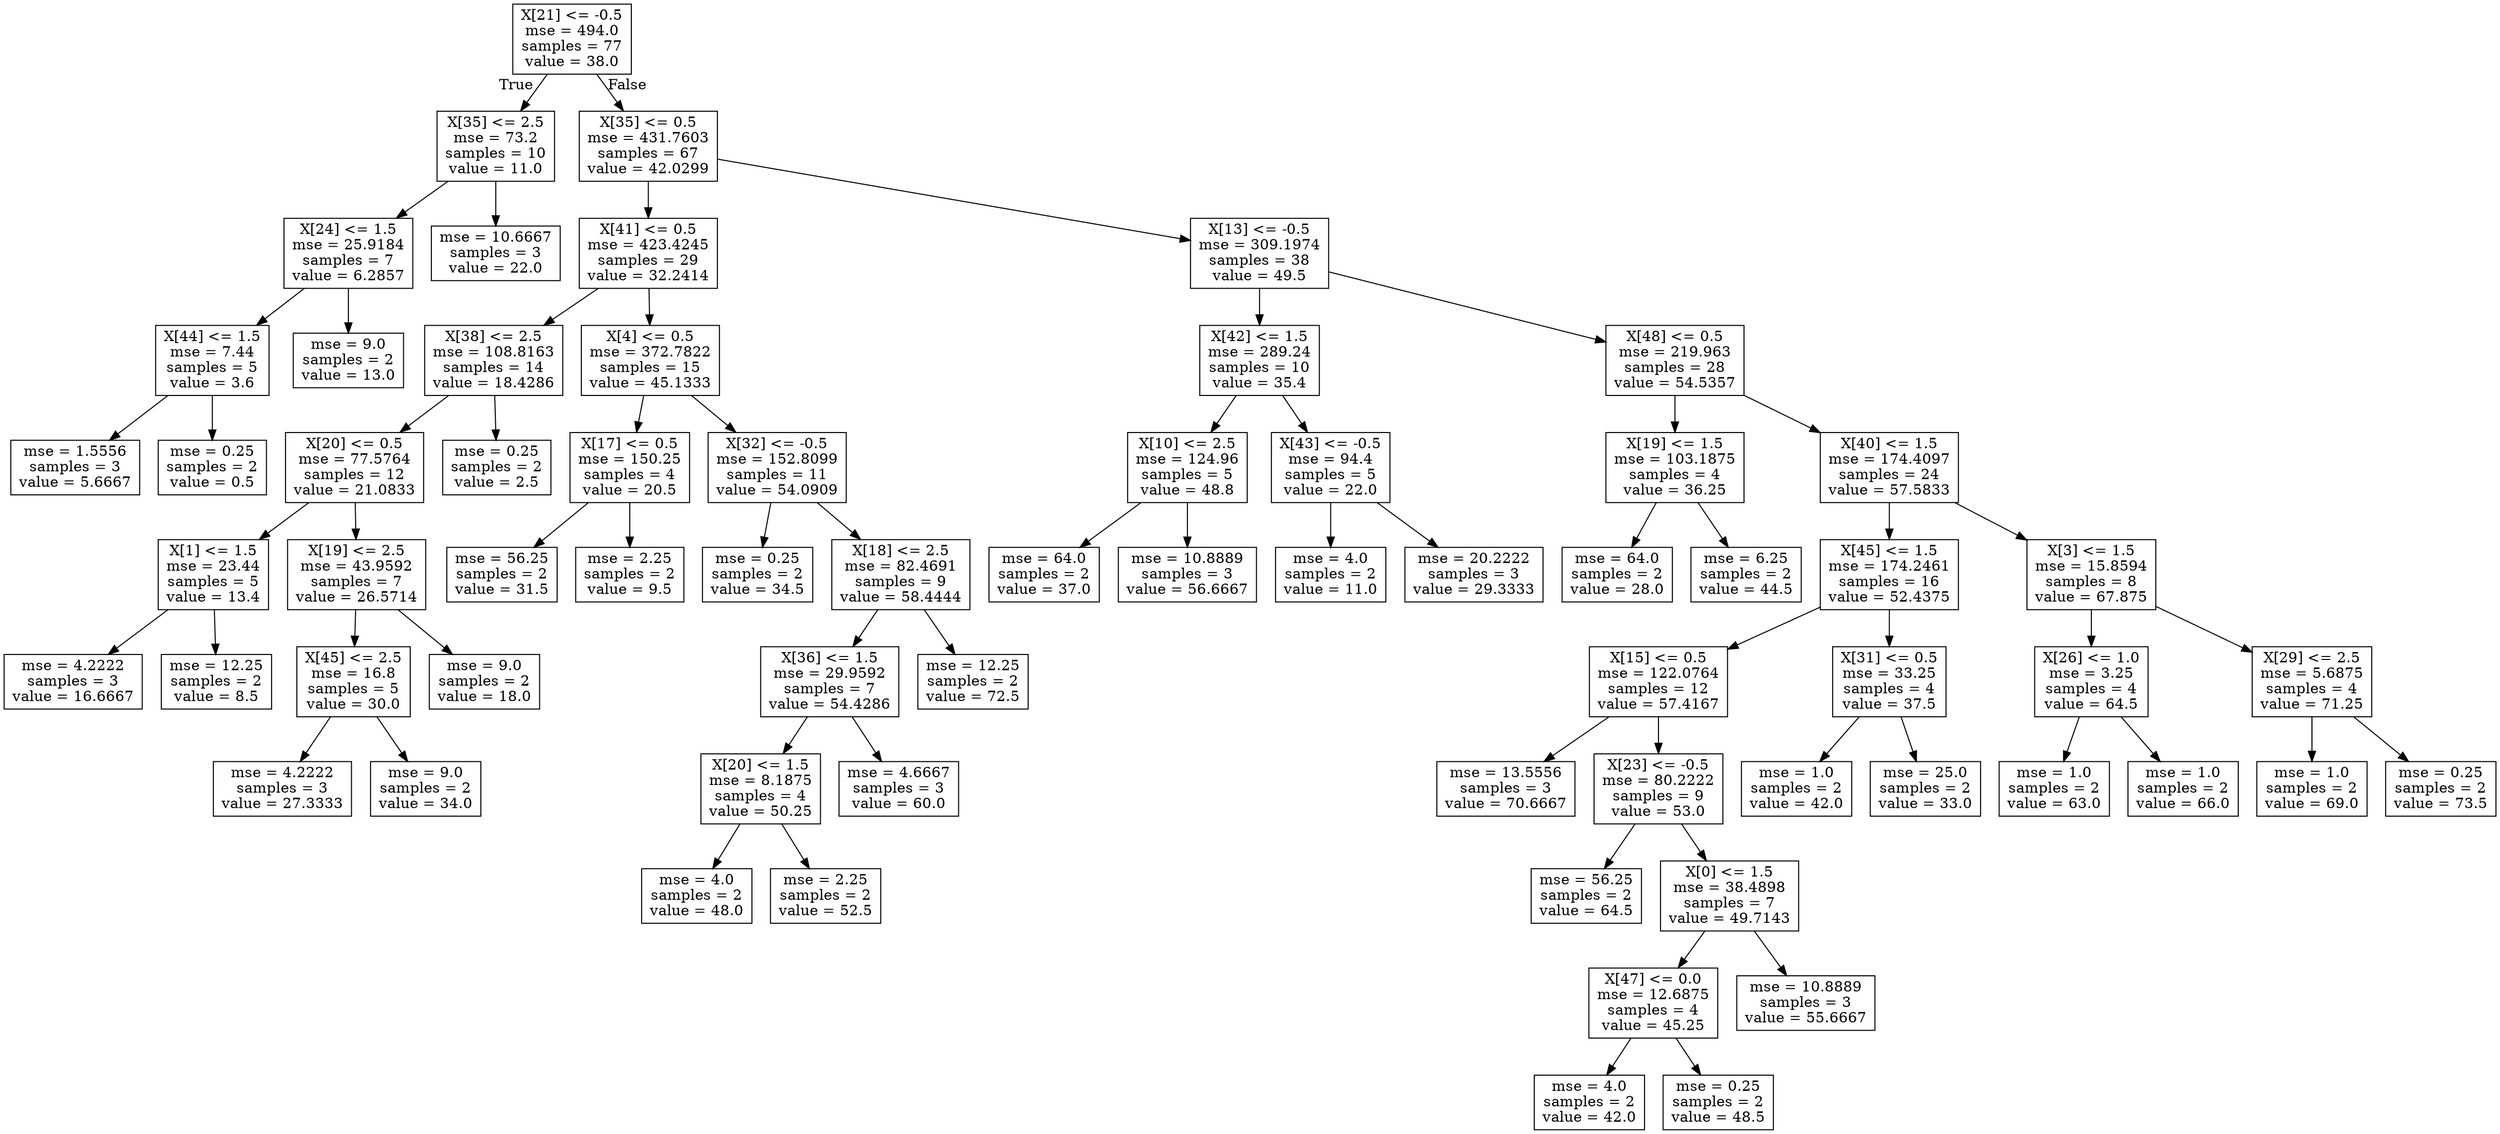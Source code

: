 digraph Tree {
node [shape=box] ;
0 [label="X[21] <= -0.5\nmse = 494.0\nsamples = 77\nvalue = 38.0"] ;
1 [label="X[35] <= 2.5\nmse = 73.2\nsamples = 10\nvalue = 11.0"] ;
0 -> 1 [labeldistance=2.5, labelangle=45, headlabel="True"] ;
2 [label="X[24] <= 1.5\nmse = 25.9184\nsamples = 7\nvalue = 6.2857"] ;
1 -> 2 ;
3 [label="X[44] <= 1.5\nmse = 7.44\nsamples = 5\nvalue = 3.6"] ;
2 -> 3 ;
4 [label="mse = 1.5556\nsamples = 3\nvalue = 5.6667"] ;
3 -> 4 ;
5 [label="mse = 0.25\nsamples = 2\nvalue = 0.5"] ;
3 -> 5 ;
6 [label="mse = 9.0\nsamples = 2\nvalue = 13.0"] ;
2 -> 6 ;
7 [label="mse = 10.6667\nsamples = 3\nvalue = 22.0"] ;
1 -> 7 ;
8 [label="X[35] <= 0.5\nmse = 431.7603\nsamples = 67\nvalue = 42.0299"] ;
0 -> 8 [labeldistance=2.5, labelangle=-45, headlabel="False"] ;
9 [label="X[41] <= 0.5\nmse = 423.4245\nsamples = 29\nvalue = 32.2414"] ;
8 -> 9 ;
10 [label="X[38] <= 2.5\nmse = 108.8163\nsamples = 14\nvalue = 18.4286"] ;
9 -> 10 ;
11 [label="X[20] <= 0.5\nmse = 77.5764\nsamples = 12\nvalue = 21.0833"] ;
10 -> 11 ;
12 [label="X[1] <= 1.5\nmse = 23.44\nsamples = 5\nvalue = 13.4"] ;
11 -> 12 ;
13 [label="mse = 4.2222\nsamples = 3\nvalue = 16.6667"] ;
12 -> 13 ;
14 [label="mse = 12.25\nsamples = 2\nvalue = 8.5"] ;
12 -> 14 ;
15 [label="X[19] <= 2.5\nmse = 43.9592\nsamples = 7\nvalue = 26.5714"] ;
11 -> 15 ;
16 [label="X[45] <= 2.5\nmse = 16.8\nsamples = 5\nvalue = 30.0"] ;
15 -> 16 ;
17 [label="mse = 4.2222\nsamples = 3\nvalue = 27.3333"] ;
16 -> 17 ;
18 [label="mse = 9.0\nsamples = 2\nvalue = 34.0"] ;
16 -> 18 ;
19 [label="mse = 9.0\nsamples = 2\nvalue = 18.0"] ;
15 -> 19 ;
20 [label="mse = 0.25\nsamples = 2\nvalue = 2.5"] ;
10 -> 20 ;
21 [label="X[4] <= 0.5\nmse = 372.7822\nsamples = 15\nvalue = 45.1333"] ;
9 -> 21 ;
22 [label="X[17] <= 0.5\nmse = 150.25\nsamples = 4\nvalue = 20.5"] ;
21 -> 22 ;
23 [label="mse = 56.25\nsamples = 2\nvalue = 31.5"] ;
22 -> 23 ;
24 [label="mse = 2.25\nsamples = 2\nvalue = 9.5"] ;
22 -> 24 ;
25 [label="X[32] <= -0.5\nmse = 152.8099\nsamples = 11\nvalue = 54.0909"] ;
21 -> 25 ;
26 [label="mse = 0.25\nsamples = 2\nvalue = 34.5"] ;
25 -> 26 ;
27 [label="X[18] <= 2.5\nmse = 82.4691\nsamples = 9\nvalue = 58.4444"] ;
25 -> 27 ;
28 [label="X[36] <= 1.5\nmse = 29.9592\nsamples = 7\nvalue = 54.4286"] ;
27 -> 28 ;
29 [label="X[20] <= 1.5\nmse = 8.1875\nsamples = 4\nvalue = 50.25"] ;
28 -> 29 ;
30 [label="mse = 4.0\nsamples = 2\nvalue = 48.0"] ;
29 -> 30 ;
31 [label="mse = 2.25\nsamples = 2\nvalue = 52.5"] ;
29 -> 31 ;
32 [label="mse = 4.6667\nsamples = 3\nvalue = 60.0"] ;
28 -> 32 ;
33 [label="mse = 12.25\nsamples = 2\nvalue = 72.5"] ;
27 -> 33 ;
34 [label="X[13] <= -0.5\nmse = 309.1974\nsamples = 38\nvalue = 49.5"] ;
8 -> 34 ;
35 [label="X[42] <= 1.5\nmse = 289.24\nsamples = 10\nvalue = 35.4"] ;
34 -> 35 ;
36 [label="X[10] <= 2.5\nmse = 124.96\nsamples = 5\nvalue = 48.8"] ;
35 -> 36 ;
37 [label="mse = 64.0\nsamples = 2\nvalue = 37.0"] ;
36 -> 37 ;
38 [label="mse = 10.8889\nsamples = 3\nvalue = 56.6667"] ;
36 -> 38 ;
39 [label="X[43] <= -0.5\nmse = 94.4\nsamples = 5\nvalue = 22.0"] ;
35 -> 39 ;
40 [label="mse = 4.0\nsamples = 2\nvalue = 11.0"] ;
39 -> 40 ;
41 [label="mse = 20.2222\nsamples = 3\nvalue = 29.3333"] ;
39 -> 41 ;
42 [label="X[48] <= 0.5\nmse = 219.963\nsamples = 28\nvalue = 54.5357"] ;
34 -> 42 ;
43 [label="X[19] <= 1.5\nmse = 103.1875\nsamples = 4\nvalue = 36.25"] ;
42 -> 43 ;
44 [label="mse = 64.0\nsamples = 2\nvalue = 28.0"] ;
43 -> 44 ;
45 [label="mse = 6.25\nsamples = 2\nvalue = 44.5"] ;
43 -> 45 ;
46 [label="X[40] <= 1.5\nmse = 174.4097\nsamples = 24\nvalue = 57.5833"] ;
42 -> 46 ;
47 [label="X[45] <= 1.5\nmse = 174.2461\nsamples = 16\nvalue = 52.4375"] ;
46 -> 47 ;
48 [label="X[15] <= 0.5\nmse = 122.0764\nsamples = 12\nvalue = 57.4167"] ;
47 -> 48 ;
49 [label="mse = 13.5556\nsamples = 3\nvalue = 70.6667"] ;
48 -> 49 ;
50 [label="X[23] <= -0.5\nmse = 80.2222\nsamples = 9\nvalue = 53.0"] ;
48 -> 50 ;
51 [label="mse = 56.25\nsamples = 2\nvalue = 64.5"] ;
50 -> 51 ;
52 [label="X[0] <= 1.5\nmse = 38.4898\nsamples = 7\nvalue = 49.7143"] ;
50 -> 52 ;
53 [label="X[47] <= 0.0\nmse = 12.6875\nsamples = 4\nvalue = 45.25"] ;
52 -> 53 ;
54 [label="mse = 4.0\nsamples = 2\nvalue = 42.0"] ;
53 -> 54 ;
55 [label="mse = 0.25\nsamples = 2\nvalue = 48.5"] ;
53 -> 55 ;
56 [label="mse = 10.8889\nsamples = 3\nvalue = 55.6667"] ;
52 -> 56 ;
57 [label="X[31] <= 0.5\nmse = 33.25\nsamples = 4\nvalue = 37.5"] ;
47 -> 57 ;
58 [label="mse = 1.0\nsamples = 2\nvalue = 42.0"] ;
57 -> 58 ;
59 [label="mse = 25.0\nsamples = 2\nvalue = 33.0"] ;
57 -> 59 ;
60 [label="X[3] <= 1.5\nmse = 15.8594\nsamples = 8\nvalue = 67.875"] ;
46 -> 60 ;
61 [label="X[26] <= 1.0\nmse = 3.25\nsamples = 4\nvalue = 64.5"] ;
60 -> 61 ;
62 [label="mse = 1.0\nsamples = 2\nvalue = 63.0"] ;
61 -> 62 ;
63 [label="mse = 1.0\nsamples = 2\nvalue = 66.0"] ;
61 -> 63 ;
64 [label="X[29] <= 2.5\nmse = 5.6875\nsamples = 4\nvalue = 71.25"] ;
60 -> 64 ;
65 [label="mse = 1.0\nsamples = 2\nvalue = 69.0"] ;
64 -> 65 ;
66 [label="mse = 0.25\nsamples = 2\nvalue = 73.5"] ;
64 -> 66 ;
}